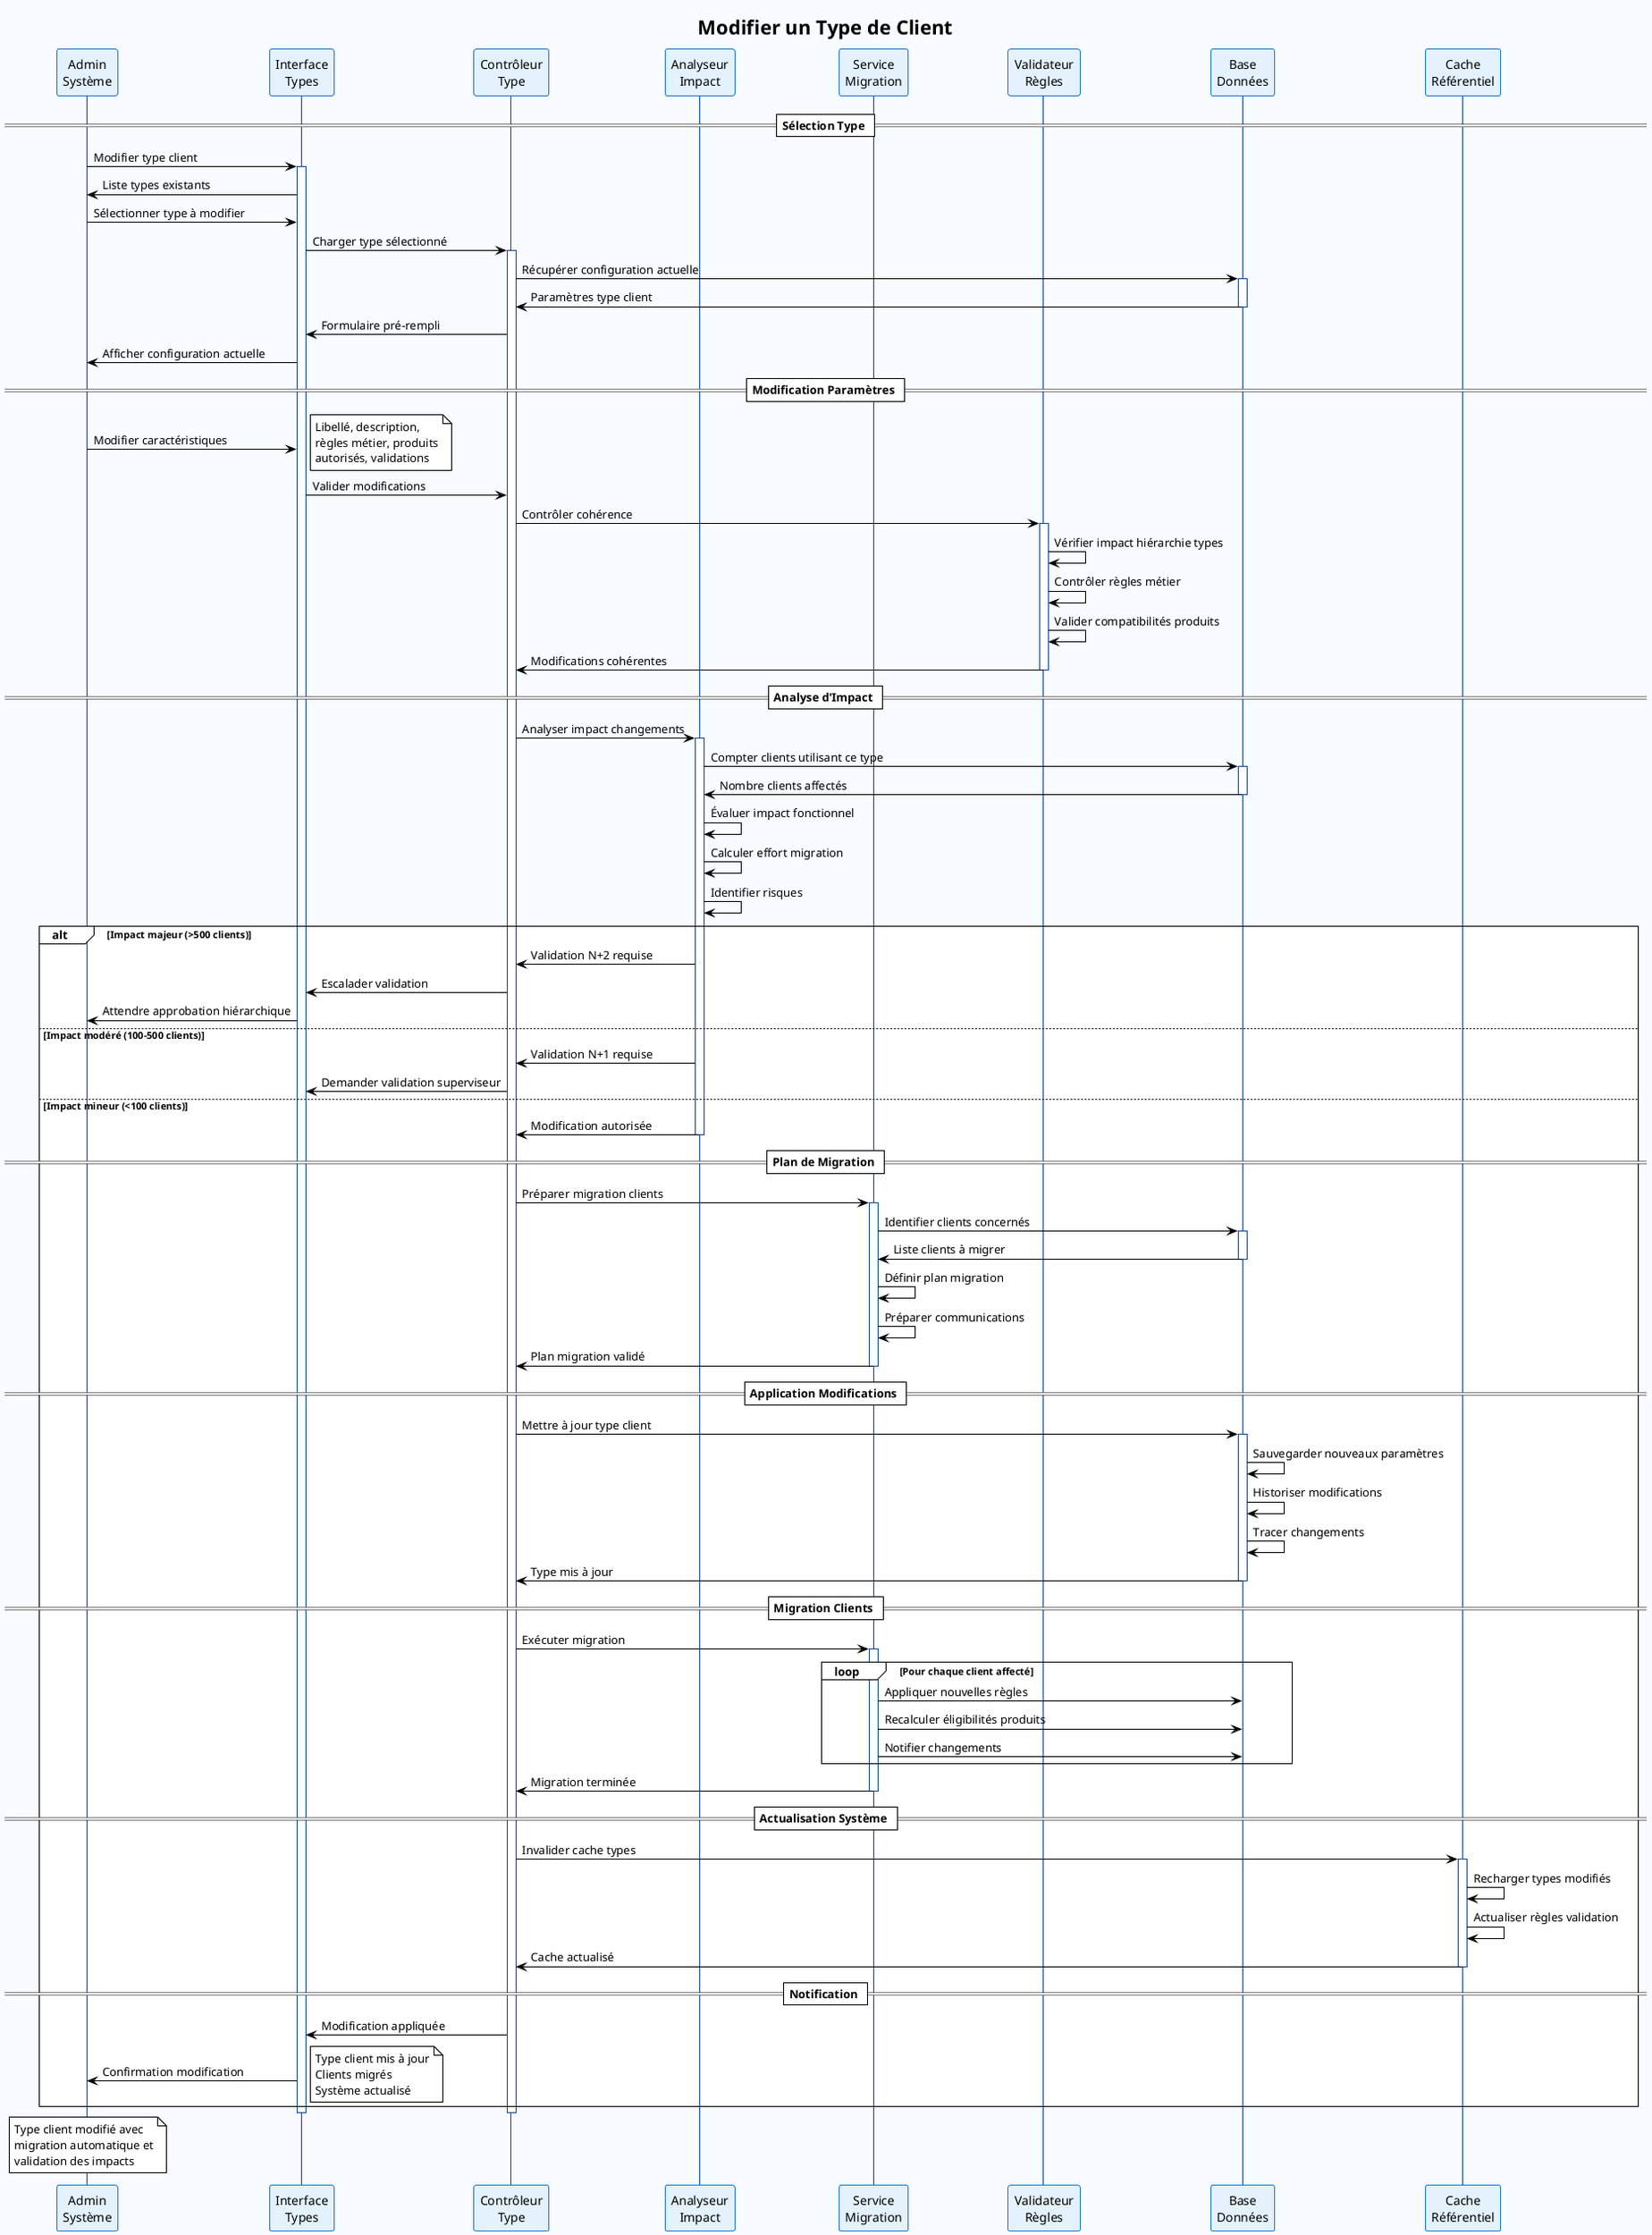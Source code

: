 @startuml Sequence_ModifierTypeClient
!theme plain
skinparam backgroundColor #F8FBFF
skinparam sequence {
    ActorBorderColor #1976D2
    LifeLineBorderColor #0D47A1
    ParticipantBorderColor #1976D2
    ParticipantBackgroundColor #E3F2FD
    MessageTextSize 8
    NoteTextSize 7
}

title Modifier un Type de Client

participant "Admin\nSystème" as admin
participant "Interface\nTypes" as ui
participant "Contrôleur\nType" as ctrl
participant "Analyseur\nImpact" as impact
participant "Service\nMigration" as migration
participant "Validateur\nRègles" as valid
participant "Base\nDonnées" as bdd
participant "Cache\nRéférentiel" as cache

== Sélection Type ==
admin -> ui : Modifier type client
activate ui
ui -> admin : Liste types existants
admin -> ui : Sélectionner type à modifier
ui -> ctrl : Charger type sélectionné
activate ctrl
ctrl -> bdd : Récupérer configuration actuelle
activate bdd
bdd -> ctrl : Paramètres type client
deactivate bdd
ctrl -> ui : Formulaire pré-rempli
ui -> admin : Afficher configuration actuelle

== Modification Paramètres ==
admin -> ui : Modifier caractéristiques
note right : Libellé, description,\nrègles métier, produits\nautorisés, validations

ui -> ctrl : Valider modifications
ctrl -> valid : Contrôler cohérence
activate valid
valid -> valid : Vérifier impact hiérarchie types
valid -> valid : Contrôler règles métier
valid -> valid : Valider compatibilités produits
valid -> ctrl : Modifications cohérentes
deactivate valid

== Analyse d'Impact ==
ctrl -> impact : Analyser impact changements
activate impact
impact -> bdd : Compter clients utilisant ce type
activate bdd
bdd -> impact : Nombre clients affectés
deactivate bdd

impact -> impact : Évaluer impact fonctionnel
impact -> impact : Calculer effort migration
impact -> impact : Identifier risques

alt Impact majeur (>500 clients)
    impact -> ctrl : Validation N+2 requise
    ctrl -> ui : Escalader validation
    ui -> admin : Attendre approbation hiérarchique
else Impact modéré (100-500 clients)
    impact -> ctrl : Validation N+1 requise
    ctrl -> ui : Demander validation superviseur
else Impact mineur (<100 clients)
    impact -> ctrl : Modification autorisée
    deactivate impact
    
    == Plan de Migration ==
    ctrl -> migration : Préparer migration clients
    activate migration
    migration -> bdd : Identifier clients concernés
    activate bdd
    bdd -> migration : Liste clients à migrer
    deactivate bdd
    
    migration -> migration : Définir plan migration
    migration -> migration : Préparer communications
    migration -> ctrl : Plan migration validé
    deactivate migration
    
    == Application Modifications ==
    ctrl -> bdd : Mettre à jour type client
    activate bdd
    bdd -> bdd : Sauvegarder nouveaux paramètres
    bdd -> bdd : Historiser modifications
    bdd -> bdd : Tracer changements
    bdd -> ctrl : Type mis à jour
    deactivate bdd
    
    == Migration Clients ==
    ctrl -> migration : Exécuter migration
    activate migration
    
    loop Pour chaque client affecté
        migration -> bdd : Appliquer nouvelles règles
        migration -> bdd : Recalculer éligibilités produits
        migration -> bdd : Notifier changements
    end
    
    migration -> ctrl : Migration terminée
    deactivate migration
    
    == Actualisation Système ==
    ctrl -> cache : Invalider cache types
    activate cache
    cache -> cache : Recharger types modifiés
    cache -> cache : Actualiser règles validation
    cache -> ctrl : Cache actualisé
    deactivate cache
    
    == Notification ==
    ctrl -> ui : Modification appliquée
    ui -> admin : Confirmation modification
    note right : Type client mis à jour\nClients migrés\nSystème actualisé
end

deactivate ctrl
deactivate ui

note over admin : Type client modifié avec\nmigration automatique et\nvalidation des impacts

@enduml
